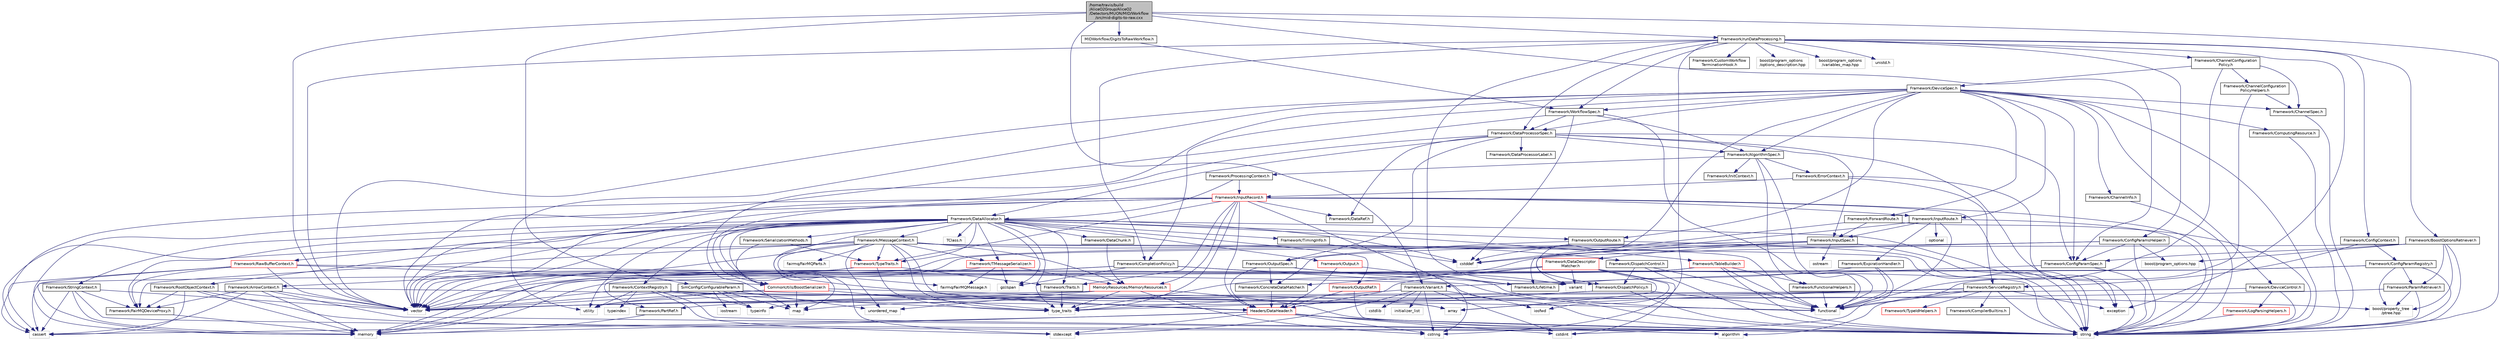 digraph "/home/travis/build/AliceO2Group/AliceO2/Detectors/MUON/MID/Workflow/src/mid-digits-to-raw.cxx"
{
 // INTERACTIVE_SVG=YES
  bgcolor="transparent";
  edge [fontname="Helvetica",fontsize="10",labelfontname="Helvetica",labelfontsize="10"];
  node [fontname="Helvetica",fontsize="10",shape=record];
  Node0 [label="/home/travis/build\l/AliceO2Group/AliceO2\l/Detectors/MUON/MID/Workflow\l/src/mid-digits-to-raw.cxx",height=0.2,width=0.4,color="black", fillcolor="grey75", style="filled", fontcolor="black"];
  Node0 -> Node1 [color="midnightblue",fontsize="10",style="solid",fontname="Helvetica"];
  Node1 [label="string",height=0.2,width=0.4,color="grey75"];
  Node0 -> Node2 [color="midnightblue",fontsize="10",style="solid",fontname="Helvetica"];
  Node2 [label="vector",height=0.2,width=0.4,color="grey75"];
  Node0 -> Node3 [color="midnightblue",fontsize="10",style="solid",fontname="Helvetica"];
  Node3 [label="Framework/Variant.h",height=0.2,width=0.4,color="black",URL="$de/d56/Variant_8h.html"];
  Node3 -> Node4 [color="midnightblue",fontsize="10",style="solid",fontname="Helvetica"];
  Node4 [label="type_traits",height=0.2,width=0.4,color="grey75"];
  Node3 -> Node5 [color="midnightblue",fontsize="10",style="solid",fontname="Helvetica"];
  Node5 [label="cstring",height=0.2,width=0.4,color="grey75"];
  Node3 -> Node6 [color="midnightblue",fontsize="10",style="solid",fontname="Helvetica"];
  Node6 [label="cstdint",height=0.2,width=0.4,color="grey75"];
  Node3 -> Node7 [color="midnightblue",fontsize="10",style="solid",fontname="Helvetica"];
  Node7 [label="cstdlib",height=0.2,width=0.4,color="grey75"];
  Node3 -> Node8 [color="midnightblue",fontsize="10",style="solid",fontname="Helvetica"];
  Node8 [label="stdexcept",height=0.2,width=0.4,color="grey75"];
  Node3 -> Node9 [color="midnightblue",fontsize="10",style="solid",fontname="Helvetica"];
  Node9 [label="iosfwd",height=0.2,width=0.4,color="grey75"];
  Node3 -> Node10 [color="midnightblue",fontsize="10",style="solid",fontname="Helvetica"];
  Node10 [label="initializer_list",height=0.2,width=0.4,color="grey75"];
  Node0 -> Node11 [color="midnightblue",fontsize="10",style="solid",fontname="Helvetica"];
  Node11 [label="SimConfig/ConfigurableParam.h",height=0.2,width=0.4,color="black",URL="$db/d2c/ConfigurableParam_8h.html"];
  Node11 -> Node2 [color="midnightblue",fontsize="10",style="solid",fontname="Helvetica"];
  Node11 -> Node12 [color="midnightblue",fontsize="10",style="solid",fontname="Helvetica"];
  Node12 [label="map",height=0.2,width=0.4,color="grey75"];
  Node11 -> Node13 [color="midnightblue",fontsize="10",style="solid",fontname="Helvetica"];
  Node13 [label="unordered_map",height=0.2,width=0.4,color="grey75"];
  Node11 -> Node14 [color="midnightblue",fontsize="10",style="solid",fontname="Helvetica"];
  Node14 [label="boost/property_tree\l/ptree.hpp",height=0.2,width=0.4,color="grey75"];
  Node11 -> Node15 [color="midnightblue",fontsize="10",style="solid",fontname="Helvetica"];
  Node15 [label="typeinfo",height=0.2,width=0.4,color="grey75"];
  Node11 -> Node16 [color="midnightblue",fontsize="10",style="solid",fontname="Helvetica"];
  Node16 [label="iostream",height=0.2,width=0.4,color="grey75"];
  Node0 -> Node17 [color="midnightblue",fontsize="10",style="solid",fontname="Helvetica"];
  Node17 [label="MIDWorkflow/DigitsToRawWorkflow.h",height=0.2,width=0.4,color="black",URL="$dc/d74/DigitsToRawWorkflow_8h.html",tooltip="Definition of the reconstruction workflow for MID MC. "];
  Node17 -> Node18 [color="midnightblue",fontsize="10",style="solid",fontname="Helvetica"];
  Node18 [label="Framework/WorkflowSpec.h",height=0.2,width=0.4,color="black",URL="$df/da1/WorkflowSpec_8h.html"];
  Node18 -> Node19 [color="midnightblue",fontsize="10",style="solid",fontname="Helvetica"];
  Node19 [label="Framework/DataProcessorSpec.h",height=0.2,width=0.4,color="black",URL="$d0/df4/DataProcessorSpec_8h.html"];
  Node19 -> Node20 [color="midnightblue",fontsize="10",style="solid",fontname="Helvetica"];
  Node20 [label="Framework/AlgorithmSpec.h",height=0.2,width=0.4,color="black",URL="$d0/d14/AlgorithmSpec_8h.html"];
  Node20 -> Node21 [color="midnightblue",fontsize="10",style="solid",fontname="Helvetica"];
  Node21 [label="Framework/ProcessingContext.h",height=0.2,width=0.4,color="black",URL="$de/d6a/ProcessingContext_8h.html"];
  Node21 -> Node22 [color="midnightblue",fontsize="10",style="solid",fontname="Helvetica"];
  Node22 [label="Framework/InputRecord.h",height=0.2,width=0.4,color="red",URL="$d6/d5c/InputRecord_8h.html"];
  Node22 -> Node23 [color="midnightblue",fontsize="10",style="solid",fontname="Helvetica"];
  Node23 [label="Framework/DataRef.h",height=0.2,width=0.4,color="black",URL="$d5/dfb/DataRef_8h.html"];
  Node22 -> Node71 [color="midnightblue",fontsize="10",style="solid",fontname="Helvetica"];
  Node71 [label="Framework/InputRoute.h",height=0.2,width=0.4,color="black",URL="$d5/d19/InputRoute_8h.html"];
  Node71 -> Node72 [color="midnightblue",fontsize="10",style="solid",fontname="Helvetica"];
  Node72 [label="Framework/ExpirationHandler.h",height=0.2,width=0.4,color="black",URL="$d2/dd9/ExpirationHandler_8h.html"];
  Node72 -> Node73 [color="midnightblue",fontsize="10",style="solid",fontname="Helvetica"];
  Node73 [label="Framework/Lifetime.h",height=0.2,width=0.4,color="black",URL="$dc/dca/Lifetime_8h.html"];
  Node72 -> Node6 [color="midnightblue",fontsize="10",style="solid",fontname="Helvetica"];
  Node72 -> Node74 [color="midnightblue",fontsize="10",style="solid",fontname="Helvetica"];
  Node74 [label="functional",height=0.2,width=0.4,color="grey75"];
  Node71 -> Node75 [color="midnightblue",fontsize="10",style="solid",fontname="Helvetica"];
  Node75 [label="Framework/InputSpec.h",height=0.2,width=0.4,color="black",URL="$d5/d3f/InputSpec_8h.html"];
  Node75 -> Node73 [color="midnightblue",fontsize="10",style="solid",fontname="Helvetica"];
  Node75 -> Node76 [color="midnightblue",fontsize="10",style="solid",fontname="Helvetica"];
  Node76 [label="Framework/ConcreteDataMatcher.h",height=0.2,width=0.4,color="black",URL="$d0/d1b/ConcreteDataMatcher_8h.html"];
  Node76 -> Node64 [color="midnightblue",fontsize="10",style="solid",fontname="Helvetica"];
  Node64 [label="Headers/DataHeader.h",height=0.2,width=0.4,color="red",URL="$dc/dcd/DataHeader_8h.html"];
  Node64 -> Node6 [color="midnightblue",fontsize="10",style="solid",fontname="Helvetica"];
  Node64 -> Node33 [color="midnightblue",fontsize="10",style="solid",fontname="Helvetica"];
  Node33 [label="memory",height=0.2,width=0.4,color="grey75"];
  Node64 -> Node65 [color="midnightblue",fontsize="10",style="solid",fontname="Helvetica"];
  Node65 [label="cassert",height=0.2,width=0.4,color="grey75"];
  Node64 -> Node5 [color="midnightblue",fontsize="10",style="solid",fontname="Helvetica"];
  Node64 -> Node66 [color="midnightblue",fontsize="10",style="solid",fontname="Helvetica"];
  Node66 [label="algorithm",height=0.2,width=0.4,color="grey75"];
  Node64 -> Node8 [color="midnightblue",fontsize="10",style="solid",fontname="Helvetica"];
  Node64 -> Node1 [color="midnightblue",fontsize="10",style="solid",fontname="Helvetica"];
  Node75 -> Node77 [color="midnightblue",fontsize="10",style="solid",fontname="Helvetica"];
  Node77 [label="Framework/DataDescriptor\lMatcher.h",height=0.2,width=0.4,color="red",URL="$d3/da3/DataDescriptorMatcher_8h.html"];
  Node77 -> Node76 [color="midnightblue",fontsize="10",style="solid",fontname="Helvetica"];
  Node77 -> Node64 [color="midnightblue",fontsize="10",style="solid",fontname="Helvetica"];
  Node77 -> Node53 [color="midnightblue",fontsize="10",style="solid",fontname="Helvetica"];
  Node53 [label="array",height=0.2,width=0.4,color="grey75"];
  Node77 -> Node6 [color="midnightblue",fontsize="10",style="solid",fontname="Helvetica"];
  Node77 -> Node9 [color="midnightblue",fontsize="10",style="solid",fontname="Helvetica"];
  Node77 -> Node1 [color="midnightblue",fontsize="10",style="solid",fontname="Helvetica"];
  Node77 -> Node81 [color="midnightblue",fontsize="10",style="solid",fontname="Helvetica"];
  Node81 [label="variant",height=0.2,width=0.4,color="grey75"];
  Node77 -> Node2 [color="midnightblue",fontsize="10",style="solid",fontname="Helvetica"];
  Node75 -> Node1 [color="midnightblue",fontsize="10",style="solid",fontname="Helvetica"];
  Node75 -> Node83 [color="midnightblue",fontsize="10",style="solid",fontname="Helvetica"];
  Node83 [label="ostream",height=0.2,width=0.4,color="grey75"];
  Node75 -> Node81 [color="midnightblue",fontsize="10",style="solid",fontname="Helvetica"];
  Node71 -> Node84 [color="midnightblue",fontsize="10",style="solid",fontname="Helvetica"];
  Node84 [label="cstddef",height=0.2,width=0.4,color="grey75"];
  Node71 -> Node1 [color="midnightblue",fontsize="10",style="solid",fontname="Helvetica"];
  Node71 -> Node74 [color="midnightblue",fontsize="10",style="solid",fontname="Helvetica"];
  Node71 -> Node85 [color="midnightblue",fontsize="10",style="solid",fontname="Helvetica"];
  Node85 [label="optional",height=0.2,width=0.4,color="grey75"];
  Node22 -> Node47 [color="midnightblue",fontsize="10",style="solid",fontname="Helvetica"];
  Node47 [label="Framework/TypeTraits.h",height=0.2,width=0.4,color="red",URL="$d0/d95/TypeTraits_8h.html"];
  Node47 -> Node4 [color="midnightblue",fontsize="10",style="solid",fontname="Helvetica"];
  Node47 -> Node2 [color="midnightblue",fontsize="10",style="solid",fontname="Helvetica"];
  Node47 -> Node33 [color="midnightblue",fontsize="10",style="solid",fontname="Helvetica"];
  Node47 -> Node48 [color="midnightblue",fontsize="10",style="solid",fontname="Helvetica"];
  Node48 [label="Framework/Traits.h",height=0.2,width=0.4,color="black",URL="$db/d31/Traits_8h.html"];
  Node48 -> Node4 [color="midnightblue",fontsize="10",style="solid",fontname="Helvetica"];
  Node22 -> Node48 [color="midnightblue",fontsize="10",style="solid",fontname="Helvetica"];
  Node22 -> Node35 [color="midnightblue",fontsize="10",style="solid",fontname="Helvetica"];
  Node35 [label="MemoryResources/MemoryResources.h",height=0.2,width=0.4,color="red",URL="$dc/d03/MemoryResources_8h.html"];
  Node35 -> Node5 [color="midnightblue",fontsize="10",style="solid",fontname="Helvetica"];
  Node35 -> Node1 [color="midnightblue",fontsize="10",style="solid",fontname="Helvetica"];
  Node35 -> Node4 [color="midnightblue",fontsize="10",style="solid",fontname="Helvetica"];
  Node35 -> Node40 [color="midnightblue",fontsize="10",style="solid",fontname="Helvetica"];
  Node40 [label="utility",height=0.2,width=0.4,color="grey75"];
  Node35 -> Node2 [color="midnightblue",fontsize="10",style="solid",fontname="Helvetica"];
  Node35 -> Node13 [color="midnightblue",fontsize="10",style="solid",fontname="Helvetica"];
  Node22 -> Node64 [color="midnightblue",fontsize="10",style="solid",fontname="Helvetica"];
  Node22 -> Node52 [color="midnightblue",fontsize="10",style="solid",fontname="Helvetica"];
  Node52 [label="CommonUtils/BoostSerializer.h",height=0.2,width=0.4,color="red",URL="$d7/d91/BoostSerializer_8h.html",tooltip="Templatised boost serializer/deserializer for containers and base types. "];
  Node52 -> Node40 [color="midnightblue",fontsize="10",style="solid",fontname="Helvetica"];
  Node52 -> Node4 [color="midnightblue",fontsize="10",style="solid",fontname="Helvetica"];
  Node52 -> Node53 [color="midnightblue",fontsize="10",style="solid",fontname="Helvetica"];
  Node52 -> Node2 [color="midnightblue",fontsize="10",style="solid",fontname="Helvetica"];
  Node52 -> Node12 [color="midnightblue",fontsize="10",style="solid",fontname="Helvetica"];
  Node22 -> Node1 [color="midnightblue",fontsize="10",style="solid",fontname="Helvetica"];
  Node22 -> Node2 [color="midnightblue",fontsize="10",style="solid",fontname="Helvetica"];
  Node22 -> Node5 [color="midnightblue",fontsize="10",style="solid",fontname="Helvetica"];
  Node22 -> Node65 [color="midnightblue",fontsize="10",style="solid",fontname="Helvetica"];
  Node22 -> Node89 [color="midnightblue",fontsize="10",style="solid",fontname="Helvetica"];
  Node89 [label="exception",height=0.2,width=0.4,color="grey75"];
  Node22 -> Node33 [color="midnightblue",fontsize="10",style="solid",fontname="Helvetica"];
  Node22 -> Node4 [color="midnightblue",fontsize="10",style="solid",fontname="Helvetica"];
  Node21 -> Node90 [color="midnightblue",fontsize="10",style="solid",fontname="Helvetica"];
  Node90 [label="Framework/DataAllocator.h",height=0.2,width=0.4,color="black",URL="$d1/d28/DataAllocator_8h.html"];
  Node90 -> Node91 [color="midnightblue",fontsize="10",style="solid",fontname="Helvetica"];
  Node91 [label="Framework/ContextRegistry.h",height=0.2,width=0.4,color="black",URL="$df/d2f/ContextRegistry_8h.html"];
  Node91 -> Node15 [color="midnightblue",fontsize="10",style="solid",fontname="Helvetica"];
  Node91 -> Node92 [color="midnightblue",fontsize="10",style="solid",fontname="Helvetica"];
  Node92 [label="typeindex",height=0.2,width=0.4,color="grey75"];
  Node91 -> Node4 [color="midnightblue",fontsize="10",style="solid",fontname="Helvetica"];
  Node91 -> Node1 [color="midnightblue",fontsize="10",style="solid",fontname="Helvetica"];
  Node91 -> Node8 [color="midnightblue",fontsize="10",style="solid",fontname="Helvetica"];
  Node91 -> Node2 [color="midnightblue",fontsize="10",style="solid",fontname="Helvetica"];
  Node91 -> Node40 [color="midnightblue",fontsize="10",style="solid",fontname="Helvetica"];
  Node91 -> Node53 [color="midnightblue",fontsize="10",style="solid",fontname="Helvetica"];
  Node90 -> Node93 [color="midnightblue",fontsize="10",style="solid",fontname="Helvetica"];
  Node93 [label="Framework/MessageContext.h",height=0.2,width=0.4,color="black",URL="$dc/dc4/MessageContext_8h.html"];
  Node93 -> Node94 [color="midnightblue",fontsize="10",style="solid",fontname="Helvetica"];
  Node94 [label="Framework/DispatchControl.h",height=0.2,width=0.4,color="black",URL="$dd/dda/DispatchControl_8h.html"];
  Node94 -> Node95 [color="midnightblue",fontsize="10",style="solid",fontname="Helvetica"];
  Node95 [label="Framework/DispatchPolicy.h",height=0.2,width=0.4,color="black",URL="$da/de6/DispatchPolicy_8h.html"];
  Node95 -> Node96 [color="midnightblue",fontsize="10",style="solid",fontname="Helvetica"];
  Node96 [label="Framework/PartRef.h",height=0.2,width=0.4,color="black",URL="$d9/d32/PartRef_8h.html"];
  Node96 -> Node33 [color="midnightblue",fontsize="10",style="solid",fontname="Helvetica"];
  Node95 -> Node74 [color="midnightblue",fontsize="10",style="solid",fontname="Helvetica"];
  Node95 -> Node1 [color="midnightblue",fontsize="10",style="solid",fontname="Helvetica"];
  Node95 -> Node2 [color="midnightblue",fontsize="10",style="solid",fontname="Helvetica"];
  Node94 -> Node74 [color="midnightblue",fontsize="10",style="solid",fontname="Helvetica"];
  Node94 -> Node1 [color="midnightblue",fontsize="10",style="solid",fontname="Helvetica"];
  Node93 -> Node97 [color="midnightblue",fontsize="10",style="solid",fontname="Helvetica"];
  Node97 [label="Framework/FairMQDeviceProxy.h",height=0.2,width=0.4,color="black",URL="$d8/d71/FairMQDeviceProxy_8h.html"];
  Node97 -> Node33 [color="midnightblue",fontsize="10",style="solid",fontname="Helvetica"];
  Node93 -> Node25 [color="midnightblue",fontsize="10",style="solid",fontname="Helvetica"];
  Node25 [label="Framework/TMessageSerializer.h",height=0.2,width=0.4,color="red",URL="$d8/d3c/TMessageSerializer_8h.html"];
  Node25 -> Node26 [color="midnightblue",fontsize="10",style="solid",fontname="Helvetica"];
  Node26 [label="fairmq/FairMQMessage.h",height=0.2,width=0.4,color="grey75"];
  Node25 -> Node32 [color="midnightblue",fontsize="10",style="solid",fontname="Helvetica"];
  Node32 [label="gsl/span",height=0.2,width=0.4,color="grey75"];
  Node25 -> Node33 [color="midnightblue",fontsize="10",style="solid",fontname="Helvetica"];
  Node25 -> Node35 [color="midnightblue",fontsize="10",style="solid",fontname="Helvetica"];
  Node93 -> Node47 [color="midnightblue",fontsize="10",style="solid",fontname="Helvetica"];
  Node93 -> Node64 [color="midnightblue",fontsize="10",style="solid",fontname="Helvetica"];
  Node93 -> Node35 [color="midnightblue",fontsize="10",style="solid",fontname="Helvetica"];
  Node93 -> Node26 [color="midnightblue",fontsize="10",style="solid",fontname="Helvetica"];
  Node93 -> Node98 [color="midnightblue",fontsize="10",style="solid",fontname="Helvetica"];
  Node98 [label="fairmq/FairMQParts.h",height=0.2,width=0.4,color="grey75"];
  Node93 -> Node65 [color="midnightblue",fontsize="10",style="solid",fontname="Helvetica"];
  Node93 -> Node74 [color="midnightblue",fontsize="10",style="solid",fontname="Helvetica"];
  Node93 -> Node8 [color="midnightblue",fontsize="10",style="solid",fontname="Helvetica"];
  Node93 -> Node1 [color="midnightblue",fontsize="10",style="solid",fontname="Helvetica"];
  Node93 -> Node4 [color="midnightblue",fontsize="10",style="solid",fontname="Helvetica"];
  Node93 -> Node13 [color="midnightblue",fontsize="10",style="solid",fontname="Helvetica"];
  Node93 -> Node2 [color="midnightblue",fontsize="10",style="solid",fontname="Helvetica"];
  Node90 -> Node99 [color="midnightblue",fontsize="10",style="solid",fontname="Helvetica"];
  Node99 [label="Framework/RootObjectContext.h",height=0.2,width=0.4,color="black",URL="$d2/d80/RootObjectContext_8h.html"];
  Node99 -> Node97 [color="midnightblue",fontsize="10",style="solid",fontname="Helvetica"];
  Node99 -> Node2 [color="midnightblue",fontsize="10",style="solid",fontname="Helvetica"];
  Node99 -> Node65 [color="midnightblue",fontsize="10",style="solid",fontname="Helvetica"];
  Node99 -> Node1 [color="midnightblue",fontsize="10",style="solid",fontname="Helvetica"];
  Node99 -> Node33 [color="midnightblue",fontsize="10",style="solid",fontname="Helvetica"];
  Node90 -> Node100 [color="midnightblue",fontsize="10",style="solid",fontname="Helvetica"];
  Node100 [label="Framework/StringContext.h",height=0.2,width=0.4,color="black",URL="$dd/df6/StringContext_8h.html"];
  Node100 -> Node97 [color="midnightblue",fontsize="10",style="solid",fontname="Helvetica"];
  Node100 -> Node2 [color="midnightblue",fontsize="10",style="solid",fontname="Helvetica"];
  Node100 -> Node65 [color="midnightblue",fontsize="10",style="solid",fontname="Helvetica"];
  Node100 -> Node1 [color="midnightblue",fontsize="10",style="solid",fontname="Helvetica"];
  Node100 -> Node33 [color="midnightblue",fontsize="10",style="solid",fontname="Helvetica"];
  Node90 -> Node101 [color="midnightblue",fontsize="10",style="solid",fontname="Helvetica"];
  Node101 [label="Framework/ArrowContext.h",height=0.2,width=0.4,color="black",URL="$d8/da2/ArrowContext_8h.html"];
  Node101 -> Node97 [color="midnightblue",fontsize="10",style="solid",fontname="Helvetica"];
  Node101 -> Node65 [color="midnightblue",fontsize="10",style="solid",fontname="Helvetica"];
  Node101 -> Node74 [color="midnightblue",fontsize="10",style="solid",fontname="Helvetica"];
  Node101 -> Node33 [color="midnightblue",fontsize="10",style="solid",fontname="Helvetica"];
  Node101 -> Node1 [color="midnightblue",fontsize="10",style="solid",fontname="Helvetica"];
  Node101 -> Node2 [color="midnightblue",fontsize="10",style="solid",fontname="Helvetica"];
  Node90 -> Node102 [color="midnightblue",fontsize="10",style="solid",fontname="Helvetica"];
  Node102 [label="Framework/RawBufferContext.h",height=0.2,width=0.4,color="red",URL="$d8/d25/RawBufferContext_8h.html",tooltip=" "];
  Node102 -> Node97 [color="midnightblue",fontsize="10",style="solid",fontname="Helvetica"];
  Node102 -> Node52 [color="midnightblue",fontsize="10",style="solid",fontname="Helvetica"];
  Node102 -> Node2 [color="midnightblue",fontsize="10",style="solid",fontname="Helvetica"];
  Node102 -> Node65 [color="midnightblue",fontsize="10",style="solid",fontname="Helvetica"];
  Node102 -> Node1 [color="midnightblue",fontsize="10",style="solid",fontname="Helvetica"];
  Node102 -> Node33 [color="midnightblue",fontsize="10",style="solid",fontname="Helvetica"];
  Node90 -> Node52 [color="midnightblue",fontsize="10",style="solid",fontname="Helvetica"];
  Node90 -> Node104 [color="midnightblue",fontsize="10",style="solid",fontname="Helvetica"];
  Node104 [label="Framework/Output.h",height=0.2,width=0.4,color="red",URL="$d3/ddf/Output_8h.html"];
  Node104 -> Node64 [color="midnightblue",fontsize="10",style="solid",fontname="Helvetica"];
  Node104 -> Node73 [color="midnightblue",fontsize="10",style="solid",fontname="Helvetica"];
  Node90 -> Node105 [color="midnightblue",fontsize="10",style="solid",fontname="Helvetica"];
  Node105 [label="Framework/OutputRef.h",height=0.2,width=0.4,color="red",URL="$d6/d5a/OutputRef_8h.html"];
  Node105 -> Node64 [color="midnightblue",fontsize="10",style="solid",fontname="Helvetica"];
  Node105 -> Node1 [color="midnightblue",fontsize="10",style="solid",fontname="Helvetica"];
  Node90 -> Node106 [color="midnightblue",fontsize="10",style="solid",fontname="Helvetica"];
  Node106 [label="Framework/OutputRoute.h",height=0.2,width=0.4,color="black",URL="$d6/df4/OutputRoute_8h.html"];
  Node106 -> Node107 [color="midnightblue",fontsize="10",style="solid",fontname="Helvetica"];
  Node107 [label="Framework/OutputSpec.h",height=0.2,width=0.4,color="black",URL="$db/d2d/OutputSpec_8h.html"];
  Node107 -> Node64 [color="midnightblue",fontsize="10",style="solid",fontname="Helvetica"];
  Node107 -> Node73 [color="midnightblue",fontsize="10",style="solid",fontname="Helvetica"];
  Node107 -> Node76 [color="midnightblue",fontsize="10",style="solid",fontname="Helvetica"];
  Node107 -> Node81 [color="midnightblue",fontsize="10",style="solid",fontname="Helvetica"];
  Node106 -> Node84 [color="midnightblue",fontsize="10",style="solid",fontname="Helvetica"];
  Node106 -> Node1 [color="midnightblue",fontsize="10",style="solid",fontname="Helvetica"];
  Node90 -> Node108 [color="midnightblue",fontsize="10",style="solid",fontname="Helvetica"];
  Node108 [label="Framework/DataChunk.h",height=0.2,width=0.4,color="black",URL="$d7/d31/DataChunk_8h.html"];
  Node108 -> Node35 [color="midnightblue",fontsize="10",style="solid",fontname="Helvetica"];
  Node90 -> Node97 [color="midnightblue",fontsize="10",style="solid",fontname="Helvetica"];
  Node90 -> Node109 [color="midnightblue",fontsize="10",style="solid",fontname="Helvetica"];
  Node109 [label="Framework/TimingInfo.h",height=0.2,width=0.4,color="black",URL="$da/d2b/TimingInfo_8h.html"];
  Node109 -> Node84 [color="midnightblue",fontsize="10",style="solid",fontname="Helvetica"];
  Node90 -> Node25 [color="midnightblue",fontsize="10",style="solid",fontname="Helvetica"];
  Node90 -> Node47 [color="midnightblue",fontsize="10",style="solid",fontname="Helvetica"];
  Node90 -> Node48 [color="midnightblue",fontsize="10",style="solid",fontname="Helvetica"];
  Node90 -> Node46 [color="midnightblue",fontsize="10",style="solid",fontname="Helvetica"];
  Node46 [label="Framework/SerializationMethods.h",height=0.2,width=0.4,color="black",URL="$d1/d53/SerializationMethods_8h.html",tooltip="Type wrappers for enfording a specific serialization method. "];
  Node46 -> Node47 [color="midnightblue",fontsize="10",style="solid",fontname="Helvetica"];
  Node46 -> Node52 [color="midnightblue",fontsize="10",style="solid",fontname="Helvetica"];
  Node90 -> Node110 [color="midnightblue",fontsize="10",style="solid",fontname="Helvetica"];
  Node110 [label="Framework/TableBuilder.h",height=0.2,width=0.4,color="red",URL="$d5/d98/TableBuilder_8h.html"];
  Node110 -> Node112 [color="midnightblue",fontsize="10",style="solid",fontname="Helvetica"];
  Node112 [label="Framework/FunctionalHelpers.h",height=0.2,width=0.4,color="black",URL="$de/d9b/FunctionalHelpers_8h.html"];
  Node112 -> Node74 [color="midnightblue",fontsize="10",style="solid",fontname="Helvetica"];
  Node110 -> Node74 [color="midnightblue",fontsize="10",style="solid",fontname="Helvetica"];
  Node110 -> Node2 [color="midnightblue",fontsize="10",style="solid",fontname="Helvetica"];
  Node110 -> Node1 [color="midnightblue",fontsize="10",style="solid",fontname="Helvetica"];
  Node110 -> Node33 [color="midnightblue",fontsize="10",style="solid",fontname="Helvetica"];
  Node90 -> Node64 [color="midnightblue",fontsize="10",style="solid",fontname="Helvetica"];
  Node90 -> Node69 [color="midnightblue",fontsize="10",style="solid",fontname="Helvetica"];
  Node69 [label="TClass.h",height=0.2,width=0.4,color="grey75"];
  Node90 -> Node32 [color="midnightblue",fontsize="10",style="solid",fontname="Helvetica"];
  Node90 -> Node2 [color="midnightblue",fontsize="10",style="solid",fontname="Helvetica"];
  Node90 -> Node12 [color="midnightblue",fontsize="10",style="solid",fontname="Helvetica"];
  Node90 -> Node1 [color="midnightblue",fontsize="10",style="solid",fontname="Helvetica"];
  Node90 -> Node40 [color="midnightblue",fontsize="10",style="solid",fontname="Helvetica"];
  Node90 -> Node4 [color="midnightblue",fontsize="10",style="solid",fontname="Helvetica"];
  Node90 -> Node84 [color="midnightblue",fontsize="10",style="solid",fontname="Helvetica"];
  Node20 -> Node126 [color="midnightblue",fontsize="10",style="solid",fontname="Helvetica"];
  Node126 [label="Framework/ErrorContext.h",height=0.2,width=0.4,color="black",URL="$d7/dad/ErrorContext_8h.html"];
  Node126 -> Node22 [color="midnightblue",fontsize="10",style="solid",fontname="Helvetica"];
  Node126 -> Node127 [color="midnightblue",fontsize="10",style="solid",fontname="Helvetica"];
  Node127 [label="Framework/ServiceRegistry.h",height=0.2,width=0.4,color="black",URL="$d8/d17/ServiceRegistry_8h.html"];
  Node127 -> Node113 [color="midnightblue",fontsize="10",style="solid",fontname="Helvetica"];
  Node113 [label="Framework/CompilerBuiltins.h",height=0.2,width=0.4,color="black",URL="$d9/de8/CompilerBuiltins_8h.html"];
  Node127 -> Node128 [color="midnightblue",fontsize="10",style="solid",fontname="Helvetica"];
  Node128 [label="Framework/TypeIdHelpers.h",height=0.2,width=0.4,color="red",URL="$d2/d9a/TypeIdHelpers_8h.html"];
  Node127 -> Node66 [color="midnightblue",fontsize="10",style="solid",fontname="Helvetica"];
  Node127 -> Node53 [color="midnightblue",fontsize="10",style="solid",fontname="Helvetica"];
  Node127 -> Node89 [color="midnightblue",fontsize="10",style="solid",fontname="Helvetica"];
  Node127 -> Node74 [color="midnightblue",fontsize="10",style="solid",fontname="Helvetica"];
  Node127 -> Node1 [color="midnightblue",fontsize="10",style="solid",fontname="Helvetica"];
  Node127 -> Node4 [color="midnightblue",fontsize="10",style="solid",fontname="Helvetica"];
  Node127 -> Node15 [color="midnightblue",fontsize="10",style="solid",fontname="Helvetica"];
  Node126 -> Node89 [color="midnightblue",fontsize="10",style="solid",fontname="Helvetica"];
  Node20 -> Node130 [color="midnightblue",fontsize="10",style="solid",fontname="Helvetica"];
  Node130 [label="Framework/InitContext.h",height=0.2,width=0.4,color="black",URL="$d4/d2b/InitContext_8h.html"];
  Node20 -> Node112 [color="midnightblue",fontsize="10",style="solid",fontname="Helvetica"];
  Node20 -> Node74 [color="midnightblue",fontsize="10",style="solid",fontname="Helvetica"];
  Node19 -> Node131 [color="midnightblue",fontsize="10",style="solid",fontname="Helvetica"];
  Node131 [label="Framework/ConfigParamSpec.h",height=0.2,width=0.4,color="black",URL="$d0/d1c/ConfigParamSpec_8h.html"];
  Node131 -> Node3 [color="midnightblue",fontsize="10",style="solid",fontname="Helvetica"];
  Node131 -> Node1 [color="midnightblue",fontsize="10",style="solid",fontname="Helvetica"];
  Node19 -> Node90 [color="midnightblue",fontsize="10",style="solid",fontname="Helvetica"];
  Node19 -> Node132 [color="midnightblue",fontsize="10",style="solid",fontname="Helvetica"];
  Node132 [label="Framework/DataProcessorLabel.h",height=0.2,width=0.4,color="black",URL="$d1/df2/DataProcessorLabel_8h.html"];
  Node19 -> Node23 [color="midnightblue",fontsize="10",style="solid",fontname="Helvetica"];
  Node19 -> Node75 [color="midnightblue",fontsize="10",style="solid",fontname="Helvetica"];
  Node19 -> Node107 [color="midnightblue",fontsize="10",style="solid",fontname="Helvetica"];
  Node19 -> Node1 [color="midnightblue",fontsize="10",style="solid",fontname="Helvetica"];
  Node19 -> Node2 [color="midnightblue",fontsize="10",style="solid",fontname="Helvetica"];
  Node18 -> Node20 [color="midnightblue",fontsize="10",style="solid",fontname="Helvetica"];
  Node18 -> Node2 [color="midnightblue",fontsize="10",style="solid",fontname="Helvetica"];
  Node18 -> Node74 [color="midnightblue",fontsize="10",style="solid",fontname="Helvetica"];
  Node18 -> Node84 [color="midnightblue",fontsize="10",style="solid",fontname="Helvetica"];
  Node0 -> Node131 [color="midnightblue",fontsize="10",style="solid",fontname="Helvetica"];
  Node0 -> Node133 [color="midnightblue",fontsize="10",style="solid",fontname="Helvetica"];
  Node133 [label="Framework/runDataProcessing.h",height=0.2,width=0.4,color="black",URL="$db/dd0/runDataProcessing_8h.html"];
  Node133 -> Node134 [color="midnightblue",fontsize="10",style="solid",fontname="Helvetica"];
  Node134 [label="Framework/ChannelConfiguration\lPolicy.h",height=0.2,width=0.4,color="black",URL="$dd/d0f/ChannelConfigurationPolicy_8h.html"];
  Node134 -> Node135 [color="midnightblue",fontsize="10",style="solid",fontname="Helvetica"];
  Node135 [label="Framework/ChannelConfiguration\lPolicyHelpers.h",height=0.2,width=0.4,color="black",URL="$d6/d05/ChannelConfigurationPolicyHelpers_8h.html"];
  Node135 -> Node136 [color="midnightblue",fontsize="10",style="solid",fontname="Helvetica"];
  Node136 [label="Framework/ChannelSpec.h",height=0.2,width=0.4,color="black",URL="$d6/d72/ChannelSpec_8h.html"];
  Node136 -> Node1 [color="midnightblue",fontsize="10",style="solid",fontname="Helvetica"];
  Node135 -> Node74 [color="midnightblue",fontsize="10",style="solid",fontname="Helvetica"];
  Node134 -> Node136 [color="midnightblue",fontsize="10",style="solid",fontname="Helvetica"];
  Node134 -> Node137 [color="midnightblue",fontsize="10",style="solid",fontname="Helvetica"];
  Node137 [label="Framework/DeviceSpec.h",height=0.2,width=0.4,color="black",URL="$df/de8/DeviceSpec_8h.html"];
  Node137 -> Node18 [color="midnightblue",fontsize="10",style="solid",fontname="Helvetica"];
  Node137 -> Node138 [color="midnightblue",fontsize="10",style="solid",fontname="Helvetica"];
  Node138 [label="Framework/ComputingResource.h",height=0.2,width=0.4,color="black",URL="$d8/d62/ComputingResource_8h.html"];
  Node138 -> Node1 [color="midnightblue",fontsize="10",style="solid",fontname="Helvetica"];
  Node137 -> Node19 [color="midnightblue",fontsize="10",style="solid",fontname="Helvetica"];
  Node137 -> Node136 [color="midnightblue",fontsize="10",style="solid",fontname="Helvetica"];
  Node137 -> Node139 [color="midnightblue",fontsize="10",style="solid",fontname="Helvetica"];
  Node139 [label="Framework/ChannelInfo.h",height=0.2,width=0.4,color="black",URL="$dd/de5/ChannelInfo_8h.html"];
  Node139 -> Node1 [color="midnightblue",fontsize="10",style="solid",fontname="Helvetica"];
  Node137 -> Node140 [color="midnightblue",fontsize="10",style="solid",fontname="Helvetica"];
  Node140 [label="Framework/DeviceControl.h",height=0.2,width=0.4,color="black",URL="$d2/d2c/DeviceControl_8h.html"];
  Node140 -> Node12 [color="midnightblue",fontsize="10",style="solid",fontname="Helvetica"];
  Node140 -> Node1 [color="midnightblue",fontsize="10",style="solid",fontname="Helvetica"];
  Node140 -> Node141 [color="midnightblue",fontsize="10",style="solid",fontname="Helvetica"];
  Node141 [label="Framework/LogParsingHelpers.h",height=0.2,width=0.4,color="red",URL="$d8/d4a/LogParsingHelpers_8h.html"];
  Node141 -> Node1 [color="midnightblue",fontsize="10",style="solid",fontname="Helvetica"];
  Node137 -> Node20 [color="midnightblue",fontsize="10",style="solid",fontname="Helvetica"];
  Node137 -> Node131 [color="midnightblue",fontsize="10",style="solid",fontname="Helvetica"];
  Node137 -> Node143 [color="midnightblue",fontsize="10",style="solid",fontname="Helvetica"];
  Node143 [label="Framework/ForwardRoute.h",height=0.2,width=0.4,color="black",URL="$d7/d12/ForwardRoute_8h.html"];
  Node143 -> Node75 [color="midnightblue",fontsize="10",style="solid",fontname="Helvetica"];
  Node143 -> Node84 [color="midnightblue",fontsize="10",style="solid",fontname="Helvetica"];
  Node143 -> Node1 [color="midnightblue",fontsize="10",style="solid",fontname="Helvetica"];
  Node137 -> Node71 [color="midnightblue",fontsize="10",style="solid",fontname="Helvetica"];
  Node137 -> Node106 [color="midnightblue",fontsize="10",style="solid",fontname="Helvetica"];
  Node137 -> Node144 [color="midnightblue",fontsize="10",style="solid",fontname="Helvetica"];
  Node144 [label="Framework/CompletionPolicy.h",height=0.2,width=0.4,color="black",URL="$df/dd6/CompletionPolicy_8h.html"];
  Node144 -> Node96 [color="midnightblue",fontsize="10",style="solid",fontname="Helvetica"];
  Node144 -> Node74 [color="midnightblue",fontsize="10",style="solid",fontname="Helvetica"];
  Node144 -> Node1 [color="midnightblue",fontsize="10",style="solid",fontname="Helvetica"];
  Node144 -> Node2 [color="midnightblue",fontsize="10",style="solid",fontname="Helvetica"];
  Node144 -> Node32 [color="midnightblue",fontsize="10",style="solid",fontname="Helvetica"];
  Node137 -> Node95 [color="midnightblue",fontsize="10",style="solid",fontname="Helvetica"];
  Node137 -> Node2 [color="midnightblue",fontsize="10",style="solid",fontname="Helvetica"];
  Node137 -> Node1 [color="midnightblue",fontsize="10",style="solid",fontname="Helvetica"];
  Node137 -> Node12 [color="midnightblue",fontsize="10",style="solid",fontname="Helvetica"];
  Node137 -> Node40 [color="midnightblue",fontsize="10",style="solid",fontname="Helvetica"];
  Node134 -> Node74 [color="midnightblue",fontsize="10",style="solid",fontname="Helvetica"];
  Node133 -> Node144 [color="midnightblue",fontsize="10",style="solid",fontname="Helvetica"];
  Node133 -> Node95 [color="midnightblue",fontsize="10",style="solid",fontname="Helvetica"];
  Node133 -> Node145 [color="midnightblue",fontsize="10",style="solid",fontname="Helvetica"];
  Node145 [label="Framework/ConfigParamsHelper.h",height=0.2,width=0.4,color="black",URL="$dd/d2b/ConfigParamsHelper_8h.html"];
  Node145 -> Node131 [color="midnightblue",fontsize="10",style="solid",fontname="Helvetica"];
  Node145 -> Node146 [color="midnightblue",fontsize="10",style="solid",fontname="Helvetica"];
  Node146 [label="boost/program_options.hpp",height=0.2,width=0.4,color="grey75"];
  Node145 -> Node1 [color="midnightblue",fontsize="10",style="solid",fontname="Helvetica"];
  Node145 -> Node2 [color="midnightblue",fontsize="10",style="solid",fontname="Helvetica"];
  Node145 -> Node4 [color="midnightblue",fontsize="10",style="solid",fontname="Helvetica"];
  Node133 -> Node19 [color="midnightblue",fontsize="10",style="solid",fontname="Helvetica"];
  Node133 -> Node18 [color="midnightblue",fontsize="10",style="solid",fontname="Helvetica"];
  Node133 -> Node147 [color="midnightblue",fontsize="10",style="solid",fontname="Helvetica"];
  Node147 [label="Framework/ConfigContext.h",height=0.2,width=0.4,color="black",URL="$d7/d2e/ConfigContext_8h.html"];
  Node147 -> Node148 [color="midnightblue",fontsize="10",style="solid",fontname="Helvetica"];
  Node148 [label="Framework/ConfigParamRegistry.h",height=0.2,width=0.4,color="black",URL="$de/dc6/ConfigParamRegistry_8h.html"];
  Node148 -> Node149 [color="midnightblue",fontsize="10",style="solid",fontname="Helvetica"];
  Node149 [label="Framework/ParamRetriever.h",height=0.2,width=0.4,color="black",URL="$df/d72/ParamRetriever_8h.html"];
  Node149 -> Node14 [color="midnightblue",fontsize="10",style="solid",fontname="Helvetica"];
  Node149 -> Node1 [color="midnightblue",fontsize="10",style="solid",fontname="Helvetica"];
  Node149 -> Node2 [color="midnightblue",fontsize="10",style="solid",fontname="Helvetica"];
  Node148 -> Node14 [color="midnightblue",fontsize="10",style="solid",fontname="Helvetica"];
  Node148 -> Node33 [color="midnightblue",fontsize="10",style="solid",fontname="Helvetica"];
  Node148 -> Node1 [color="midnightblue",fontsize="10",style="solid",fontname="Helvetica"];
  Node148 -> Node65 [color="midnightblue",fontsize="10",style="solid",fontname="Helvetica"];
  Node147 -> Node127 [color="midnightblue",fontsize="10",style="solid",fontname="Helvetica"];
  Node133 -> Node150 [color="midnightblue",fontsize="10",style="solid",fontname="Helvetica"];
  Node150 [label="Framework/BoostOptionsRetriever.h",height=0.2,width=0.4,color="black",URL="$d3/d7e/BoostOptionsRetriever_8h.html"];
  Node150 -> Node131 [color="midnightblue",fontsize="10",style="solid",fontname="Helvetica"];
  Node150 -> Node149 [color="midnightblue",fontsize="10",style="solid",fontname="Helvetica"];
  Node150 -> Node146 [color="midnightblue",fontsize="10",style="solid",fontname="Helvetica"];
  Node150 -> Node14 [color="midnightblue",fontsize="10",style="solid",fontname="Helvetica"];
  Node150 -> Node1 [color="midnightblue",fontsize="10",style="solid",fontname="Helvetica"];
  Node150 -> Node2 [color="midnightblue",fontsize="10",style="solid",fontname="Helvetica"];
  Node133 -> Node151 [color="midnightblue",fontsize="10",style="solid",fontname="Helvetica"];
  Node151 [label="Framework/CustomWorkflow\lTerminationHook.h",height=0.2,width=0.4,color="black",URL="$da/def/CustomWorkflowTerminationHook_8h.html"];
  Node133 -> Node152 [color="midnightblue",fontsize="10",style="solid",fontname="Helvetica"];
  Node152 [label="boost/program_options\l/options_description.hpp",height=0.2,width=0.4,color="grey75"];
  Node133 -> Node153 [color="midnightblue",fontsize="10",style="solid",fontname="Helvetica"];
  Node153 [label="boost/program_options\l/variables_map.hpp",height=0.2,width=0.4,color="grey75"];
  Node133 -> Node154 [color="midnightblue",fontsize="10",style="solid",fontname="Helvetica"];
  Node154 [label="unistd.h",height=0.2,width=0.4,color="grey75"];
  Node133 -> Node2 [color="midnightblue",fontsize="10",style="solid",fontname="Helvetica"];
  Node133 -> Node5 [color="midnightblue",fontsize="10",style="solid",fontname="Helvetica"];
  Node133 -> Node89 [color="midnightblue",fontsize="10",style="solid",fontname="Helvetica"];
}
